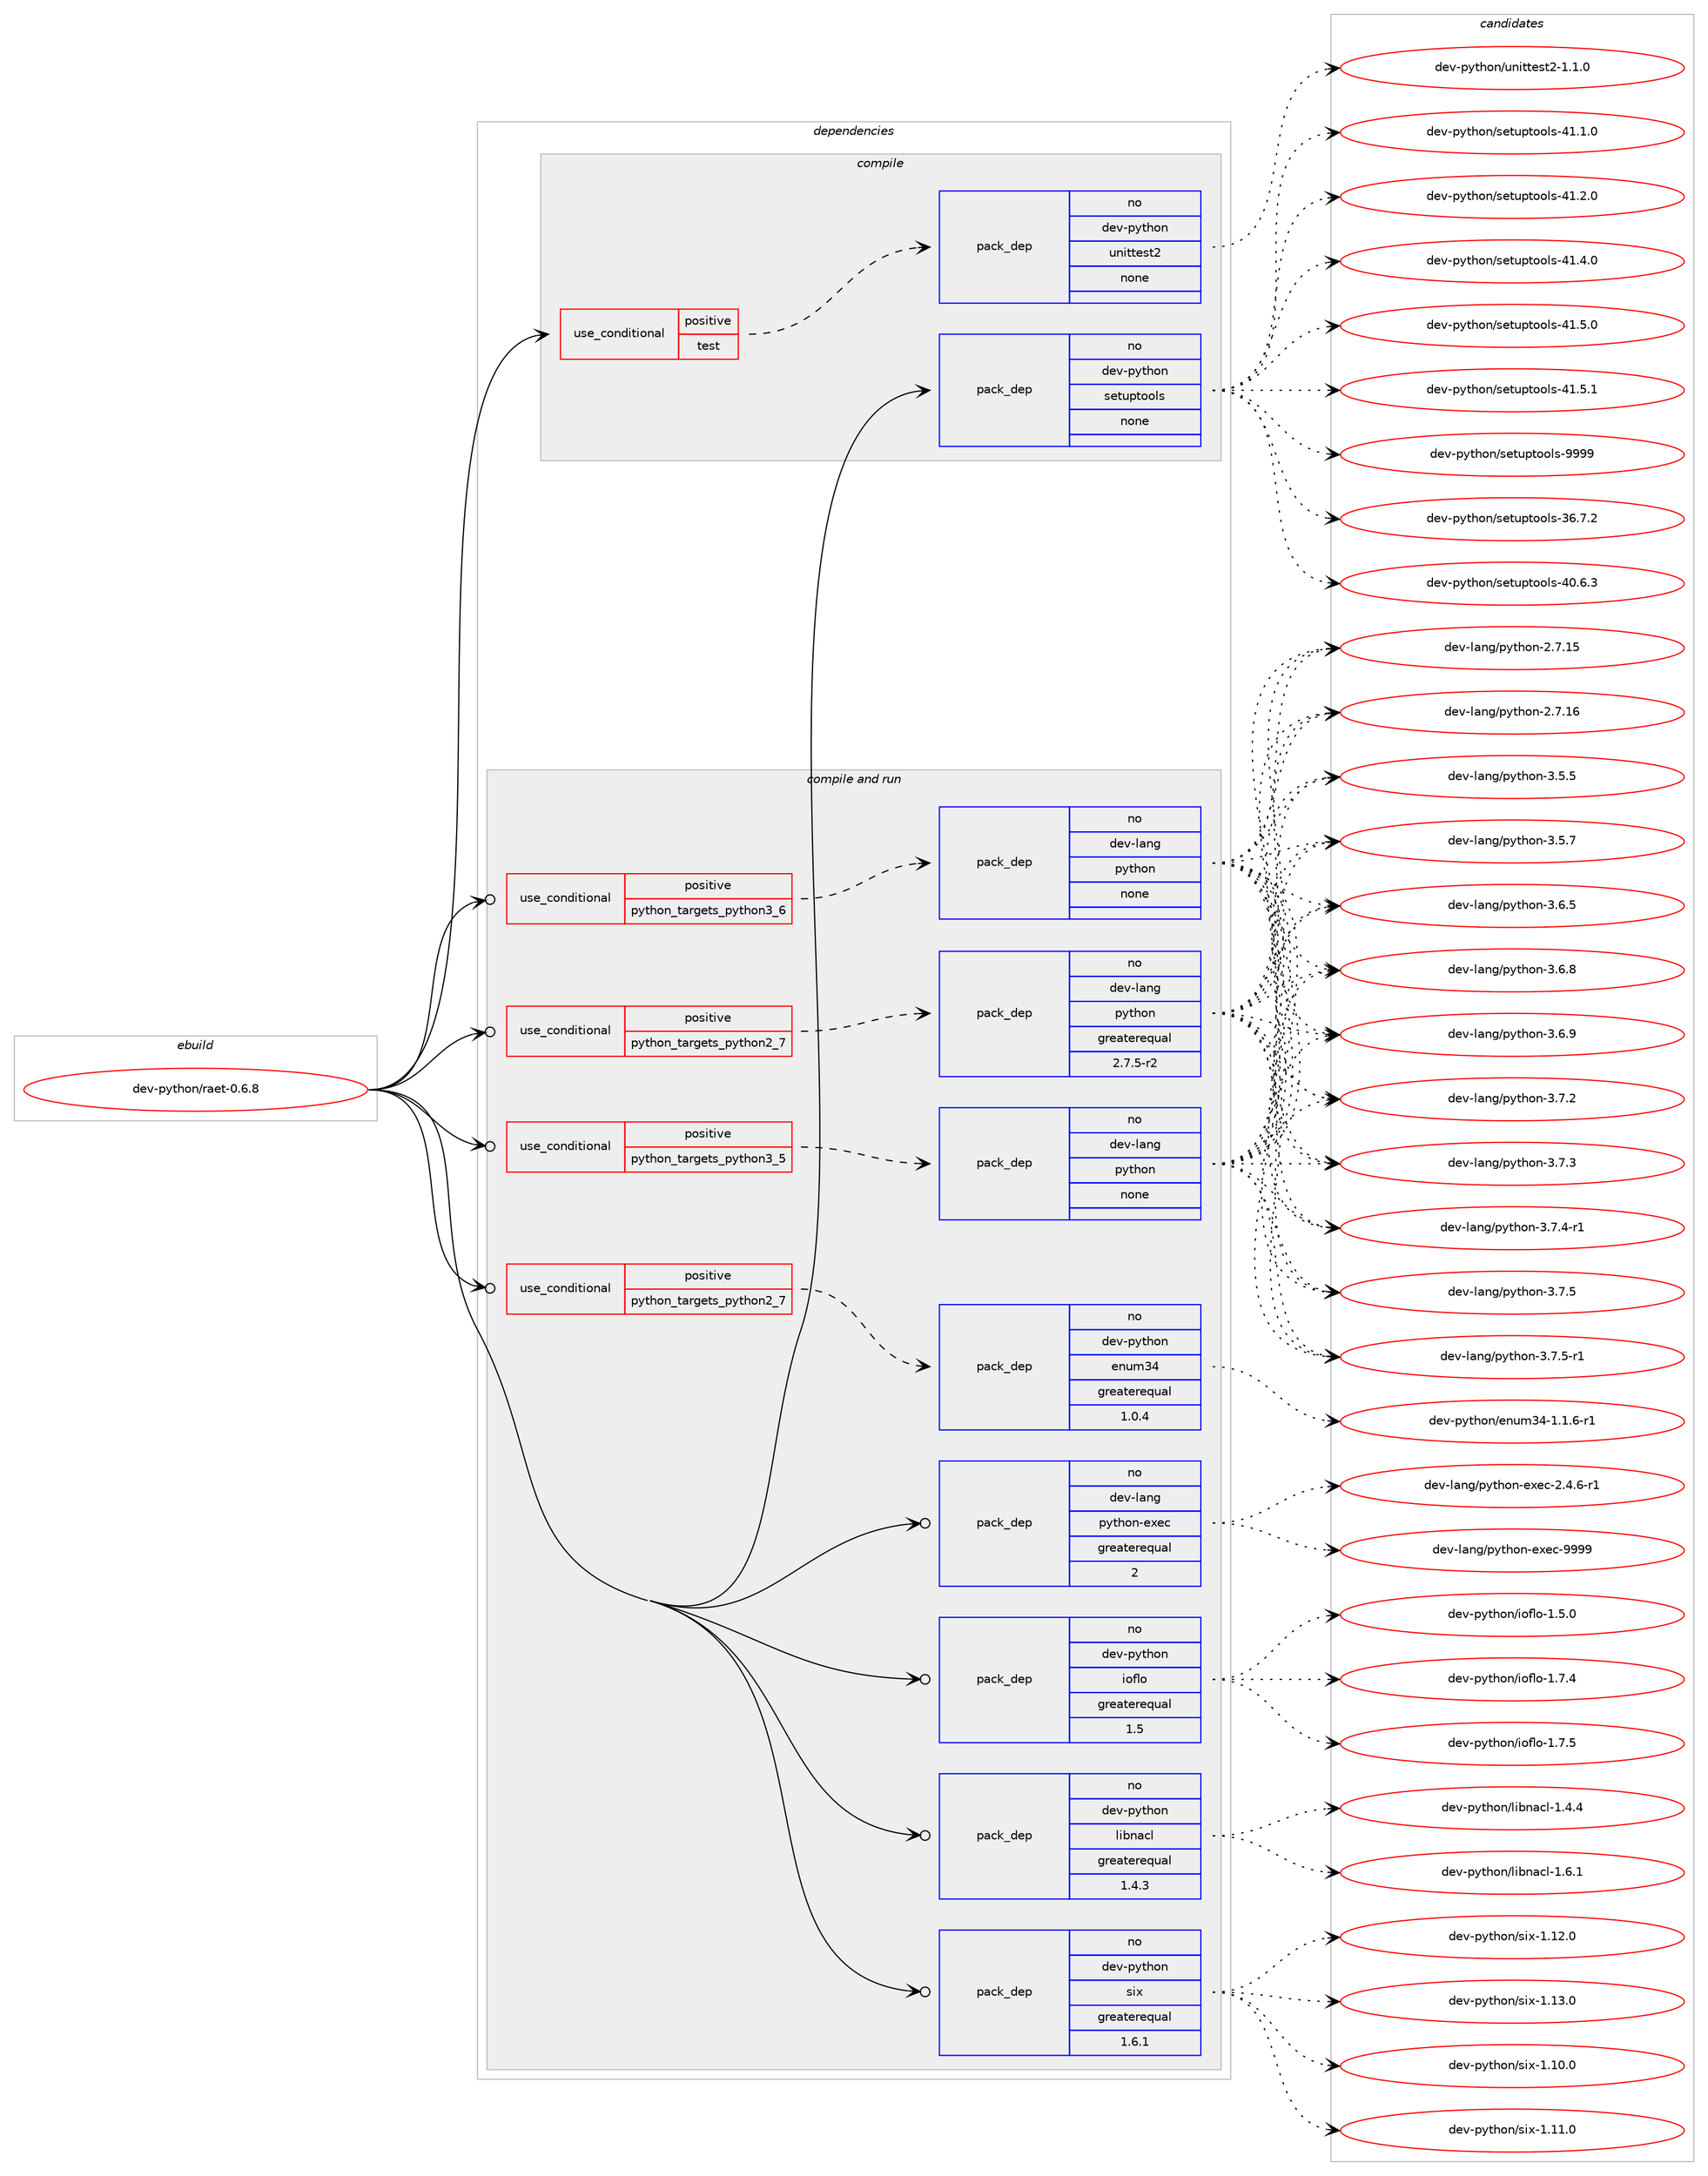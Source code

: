 digraph prolog {

# *************
# Graph options
# *************

newrank=true;
concentrate=true;
compound=true;
graph [rankdir=LR,fontname=Helvetica,fontsize=10,ranksep=1.5];#, ranksep=2.5, nodesep=0.2];
edge  [arrowhead=vee];
node  [fontname=Helvetica,fontsize=10];

# **********
# The ebuild
# **********

subgraph cluster_leftcol {
color=gray;
rank=same;
label=<<i>ebuild</i>>;
id [label="dev-python/raet-0.6.8", color=red, width=4, href="../dev-python/raet-0.6.8.svg"];
}

# ****************
# The dependencies
# ****************

subgraph cluster_midcol {
color=gray;
label=<<i>dependencies</i>>;
subgraph cluster_compile {
fillcolor="#eeeeee";
style=filled;
label=<<i>compile</i>>;
subgraph cond148365 {
dependency634379 [label=<<TABLE BORDER="0" CELLBORDER="1" CELLSPACING="0" CELLPADDING="4"><TR><TD ROWSPAN="3" CELLPADDING="10">use_conditional</TD></TR><TR><TD>positive</TD></TR><TR><TD>test</TD></TR></TABLE>>, shape=none, color=red];
subgraph pack474136 {
dependency634380 [label=<<TABLE BORDER="0" CELLBORDER="1" CELLSPACING="0" CELLPADDING="4" WIDTH="220"><TR><TD ROWSPAN="6" CELLPADDING="30">pack_dep</TD></TR><TR><TD WIDTH="110">no</TD></TR><TR><TD>dev-python</TD></TR><TR><TD>unittest2</TD></TR><TR><TD>none</TD></TR><TR><TD></TD></TR></TABLE>>, shape=none, color=blue];
}
dependency634379:e -> dependency634380:w [weight=20,style="dashed",arrowhead="vee"];
}
id:e -> dependency634379:w [weight=20,style="solid",arrowhead="vee"];
subgraph pack474137 {
dependency634381 [label=<<TABLE BORDER="0" CELLBORDER="1" CELLSPACING="0" CELLPADDING="4" WIDTH="220"><TR><TD ROWSPAN="6" CELLPADDING="30">pack_dep</TD></TR><TR><TD WIDTH="110">no</TD></TR><TR><TD>dev-python</TD></TR><TR><TD>setuptools</TD></TR><TR><TD>none</TD></TR><TR><TD></TD></TR></TABLE>>, shape=none, color=blue];
}
id:e -> dependency634381:w [weight=20,style="solid",arrowhead="vee"];
}
subgraph cluster_compileandrun {
fillcolor="#eeeeee";
style=filled;
label=<<i>compile and run</i>>;
subgraph cond148366 {
dependency634382 [label=<<TABLE BORDER="0" CELLBORDER="1" CELLSPACING="0" CELLPADDING="4"><TR><TD ROWSPAN="3" CELLPADDING="10">use_conditional</TD></TR><TR><TD>positive</TD></TR><TR><TD>python_targets_python2_7</TD></TR></TABLE>>, shape=none, color=red];
subgraph pack474138 {
dependency634383 [label=<<TABLE BORDER="0" CELLBORDER="1" CELLSPACING="0" CELLPADDING="4" WIDTH="220"><TR><TD ROWSPAN="6" CELLPADDING="30">pack_dep</TD></TR><TR><TD WIDTH="110">no</TD></TR><TR><TD>dev-lang</TD></TR><TR><TD>python</TD></TR><TR><TD>greaterequal</TD></TR><TR><TD>2.7.5-r2</TD></TR></TABLE>>, shape=none, color=blue];
}
dependency634382:e -> dependency634383:w [weight=20,style="dashed",arrowhead="vee"];
}
id:e -> dependency634382:w [weight=20,style="solid",arrowhead="odotvee"];
subgraph cond148367 {
dependency634384 [label=<<TABLE BORDER="0" CELLBORDER="1" CELLSPACING="0" CELLPADDING="4"><TR><TD ROWSPAN="3" CELLPADDING="10">use_conditional</TD></TR><TR><TD>positive</TD></TR><TR><TD>python_targets_python2_7</TD></TR></TABLE>>, shape=none, color=red];
subgraph pack474139 {
dependency634385 [label=<<TABLE BORDER="0" CELLBORDER="1" CELLSPACING="0" CELLPADDING="4" WIDTH="220"><TR><TD ROWSPAN="6" CELLPADDING="30">pack_dep</TD></TR><TR><TD WIDTH="110">no</TD></TR><TR><TD>dev-python</TD></TR><TR><TD>enum34</TD></TR><TR><TD>greaterequal</TD></TR><TR><TD>1.0.4</TD></TR></TABLE>>, shape=none, color=blue];
}
dependency634384:e -> dependency634385:w [weight=20,style="dashed",arrowhead="vee"];
}
id:e -> dependency634384:w [weight=20,style="solid",arrowhead="odotvee"];
subgraph cond148368 {
dependency634386 [label=<<TABLE BORDER="0" CELLBORDER="1" CELLSPACING="0" CELLPADDING="4"><TR><TD ROWSPAN="3" CELLPADDING="10">use_conditional</TD></TR><TR><TD>positive</TD></TR><TR><TD>python_targets_python3_5</TD></TR></TABLE>>, shape=none, color=red];
subgraph pack474140 {
dependency634387 [label=<<TABLE BORDER="0" CELLBORDER="1" CELLSPACING="0" CELLPADDING="4" WIDTH="220"><TR><TD ROWSPAN="6" CELLPADDING="30">pack_dep</TD></TR><TR><TD WIDTH="110">no</TD></TR><TR><TD>dev-lang</TD></TR><TR><TD>python</TD></TR><TR><TD>none</TD></TR><TR><TD></TD></TR></TABLE>>, shape=none, color=blue];
}
dependency634386:e -> dependency634387:w [weight=20,style="dashed",arrowhead="vee"];
}
id:e -> dependency634386:w [weight=20,style="solid",arrowhead="odotvee"];
subgraph cond148369 {
dependency634388 [label=<<TABLE BORDER="0" CELLBORDER="1" CELLSPACING="0" CELLPADDING="4"><TR><TD ROWSPAN="3" CELLPADDING="10">use_conditional</TD></TR><TR><TD>positive</TD></TR><TR><TD>python_targets_python3_6</TD></TR></TABLE>>, shape=none, color=red];
subgraph pack474141 {
dependency634389 [label=<<TABLE BORDER="0" CELLBORDER="1" CELLSPACING="0" CELLPADDING="4" WIDTH="220"><TR><TD ROWSPAN="6" CELLPADDING="30">pack_dep</TD></TR><TR><TD WIDTH="110">no</TD></TR><TR><TD>dev-lang</TD></TR><TR><TD>python</TD></TR><TR><TD>none</TD></TR><TR><TD></TD></TR></TABLE>>, shape=none, color=blue];
}
dependency634388:e -> dependency634389:w [weight=20,style="dashed",arrowhead="vee"];
}
id:e -> dependency634388:w [weight=20,style="solid",arrowhead="odotvee"];
subgraph pack474142 {
dependency634390 [label=<<TABLE BORDER="0" CELLBORDER="1" CELLSPACING="0" CELLPADDING="4" WIDTH="220"><TR><TD ROWSPAN="6" CELLPADDING="30">pack_dep</TD></TR><TR><TD WIDTH="110">no</TD></TR><TR><TD>dev-lang</TD></TR><TR><TD>python-exec</TD></TR><TR><TD>greaterequal</TD></TR><TR><TD>2</TD></TR></TABLE>>, shape=none, color=blue];
}
id:e -> dependency634390:w [weight=20,style="solid",arrowhead="odotvee"];
subgraph pack474143 {
dependency634391 [label=<<TABLE BORDER="0" CELLBORDER="1" CELLSPACING="0" CELLPADDING="4" WIDTH="220"><TR><TD ROWSPAN="6" CELLPADDING="30">pack_dep</TD></TR><TR><TD WIDTH="110">no</TD></TR><TR><TD>dev-python</TD></TR><TR><TD>ioflo</TD></TR><TR><TD>greaterequal</TD></TR><TR><TD>1.5</TD></TR></TABLE>>, shape=none, color=blue];
}
id:e -> dependency634391:w [weight=20,style="solid",arrowhead="odotvee"];
subgraph pack474144 {
dependency634392 [label=<<TABLE BORDER="0" CELLBORDER="1" CELLSPACING="0" CELLPADDING="4" WIDTH="220"><TR><TD ROWSPAN="6" CELLPADDING="30">pack_dep</TD></TR><TR><TD WIDTH="110">no</TD></TR><TR><TD>dev-python</TD></TR><TR><TD>libnacl</TD></TR><TR><TD>greaterequal</TD></TR><TR><TD>1.4.3</TD></TR></TABLE>>, shape=none, color=blue];
}
id:e -> dependency634392:w [weight=20,style="solid",arrowhead="odotvee"];
subgraph pack474145 {
dependency634393 [label=<<TABLE BORDER="0" CELLBORDER="1" CELLSPACING="0" CELLPADDING="4" WIDTH="220"><TR><TD ROWSPAN="6" CELLPADDING="30">pack_dep</TD></TR><TR><TD WIDTH="110">no</TD></TR><TR><TD>dev-python</TD></TR><TR><TD>six</TD></TR><TR><TD>greaterequal</TD></TR><TR><TD>1.6.1</TD></TR></TABLE>>, shape=none, color=blue];
}
id:e -> dependency634393:w [weight=20,style="solid",arrowhead="odotvee"];
}
subgraph cluster_run {
fillcolor="#eeeeee";
style=filled;
label=<<i>run</i>>;
}
}

# **************
# The candidates
# **************

subgraph cluster_choices {
rank=same;
color=gray;
label=<<i>candidates</i>>;

subgraph choice474136 {
color=black;
nodesep=1;
choice100101118451121211161041111104711711010511611610111511650454946494648 [label="dev-python/unittest2-1.1.0", color=red, width=4,href="../dev-python/unittest2-1.1.0.svg"];
dependency634380:e -> choice100101118451121211161041111104711711010511611610111511650454946494648:w [style=dotted,weight="100"];
}
subgraph choice474137 {
color=black;
nodesep=1;
choice100101118451121211161041111104711510111611711211611111110811545515446554650 [label="dev-python/setuptools-36.7.2", color=red, width=4,href="../dev-python/setuptools-36.7.2.svg"];
choice100101118451121211161041111104711510111611711211611111110811545524846544651 [label="dev-python/setuptools-40.6.3", color=red, width=4,href="../dev-python/setuptools-40.6.3.svg"];
choice100101118451121211161041111104711510111611711211611111110811545524946494648 [label="dev-python/setuptools-41.1.0", color=red, width=4,href="../dev-python/setuptools-41.1.0.svg"];
choice100101118451121211161041111104711510111611711211611111110811545524946504648 [label="dev-python/setuptools-41.2.0", color=red, width=4,href="../dev-python/setuptools-41.2.0.svg"];
choice100101118451121211161041111104711510111611711211611111110811545524946524648 [label="dev-python/setuptools-41.4.0", color=red, width=4,href="../dev-python/setuptools-41.4.0.svg"];
choice100101118451121211161041111104711510111611711211611111110811545524946534648 [label="dev-python/setuptools-41.5.0", color=red, width=4,href="../dev-python/setuptools-41.5.0.svg"];
choice100101118451121211161041111104711510111611711211611111110811545524946534649 [label="dev-python/setuptools-41.5.1", color=red, width=4,href="../dev-python/setuptools-41.5.1.svg"];
choice10010111845112121116104111110471151011161171121161111111081154557575757 [label="dev-python/setuptools-9999", color=red, width=4,href="../dev-python/setuptools-9999.svg"];
dependency634381:e -> choice100101118451121211161041111104711510111611711211611111110811545515446554650:w [style=dotted,weight="100"];
dependency634381:e -> choice100101118451121211161041111104711510111611711211611111110811545524846544651:w [style=dotted,weight="100"];
dependency634381:e -> choice100101118451121211161041111104711510111611711211611111110811545524946494648:w [style=dotted,weight="100"];
dependency634381:e -> choice100101118451121211161041111104711510111611711211611111110811545524946504648:w [style=dotted,weight="100"];
dependency634381:e -> choice100101118451121211161041111104711510111611711211611111110811545524946524648:w [style=dotted,weight="100"];
dependency634381:e -> choice100101118451121211161041111104711510111611711211611111110811545524946534648:w [style=dotted,weight="100"];
dependency634381:e -> choice100101118451121211161041111104711510111611711211611111110811545524946534649:w [style=dotted,weight="100"];
dependency634381:e -> choice10010111845112121116104111110471151011161171121161111111081154557575757:w [style=dotted,weight="100"];
}
subgraph choice474138 {
color=black;
nodesep=1;
choice10010111845108971101034711212111610411111045504655464953 [label="dev-lang/python-2.7.15", color=red, width=4,href="../dev-lang/python-2.7.15.svg"];
choice10010111845108971101034711212111610411111045504655464954 [label="dev-lang/python-2.7.16", color=red, width=4,href="../dev-lang/python-2.7.16.svg"];
choice100101118451089711010347112121116104111110455146534653 [label="dev-lang/python-3.5.5", color=red, width=4,href="../dev-lang/python-3.5.5.svg"];
choice100101118451089711010347112121116104111110455146534655 [label="dev-lang/python-3.5.7", color=red, width=4,href="../dev-lang/python-3.5.7.svg"];
choice100101118451089711010347112121116104111110455146544653 [label="dev-lang/python-3.6.5", color=red, width=4,href="../dev-lang/python-3.6.5.svg"];
choice100101118451089711010347112121116104111110455146544656 [label="dev-lang/python-3.6.8", color=red, width=4,href="../dev-lang/python-3.6.8.svg"];
choice100101118451089711010347112121116104111110455146544657 [label="dev-lang/python-3.6.9", color=red, width=4,href="../dev-lang/python-3.6.9.svg"];
choice100101118451089711010347112121116104111110455146554650 [label="dev-lang/python-3.7.2", color=red, width=4,href="../dev-lang/python-3.7.2.svg"];
choice100101118451089711010347112121116104111110455146554651 [label="dev-lang/python-3.7.3", color=red, width=4,href="../dev-lang/python-3.7.3.svg"];
choice1001011184510897110103471121211161041111104551465546524511449 [label="dev-lang/python-3.7.4-r1", color=red, width=4,href="../dev-lang/python-3.7.4-r1.svg"];
choice100101118451089711010347112121116104111110455146554653 [label="dev-lang/python-3.7.5", color=red, width=4,href="../dev-lang/python-3.7.5.svg"];
choice1001011184510897110103471121211161041111104551465546534511449 [label="dev-lang/python-3.7.5-r1", color=red, width=4,href="../dev-lang/python-3.7.5-r1.svg"];
dependency634383:e -> choice10010111845108971101034711212111610411111045504655464953:w [style=dotted,weight="100"];
dependency634383:e -> choice10010111845108971101034711212111610411111045504655464954:w [style=dotted,weight="100"];
dependency634383:e -> choice100101118451089711010347112121116104111110455146534653:w [style=dotted,weight="100"];
dependency634383:e -> choice100101118451089711010347112121116104111110455146534655:w [style=dotted,weight="100"];
dependency634383:e -> choice100101118451089711010347112121116104111110455146544653:w [style=dotted,weight="100"];
dependency634383:e -> choice100101118451089711010347112121116104111110455146544656:w [style=dotted,weight="100"];
dependency634383:e -> choice100101118451089711010347112121116104111110455146544657:w [style=dotted,weight="100"];
dependency634383:e -> choice100101118451089711010347112121116104111110455146554650:w [style=dotted,weight="100"];
dependency634383:e -> choice100101118451089711010347112121116104111110455146554651:w [style=dotted,weight="100"];
dependency634383:e -> choice1001011184510897110103471121211161041111104551465546524511449:w [style=dotted,weight="100"];
dependency634383:e -> choice100101118451089711010347112121116104111110455146554653:w [style=dotted,weight="100"];
dependency634383:e -> choice1001011184510897110103471121211161041111104551465546534511449:w [style=dotted,weight="100"];
}
subgraph choice474139 {
color=black;
nodesep=1;
choice100101118451121211161041111104710111011710951524549464946544511449 [label="dev-python/enum34-1.1.6-r1", color=red, width=4,href="../dev-python/enum34-1.1.6-r1.svg"];
dependency634385:e -> choice100101118451121211161041111104710111011710951524549464946544511449:w [style=dotted,weight="100"];
}
subgraph choice474140 {
color=black;
nodesep=1;
choice10010111845108971101034711212111610411111045504655464953 [label="dev-lang/python-2.7.15", color=red, width=4,href="../dev-lang/python-2.7.15.svg"];
choice10010111845108971101034711212111610411111045504655464954 [label="dev-lang/python-2.7.16", color=red, width=4,href="../dev-lang/python-2.7.16.svg"];
choice100101118451089711010347112121116104111110455146534653 [label="dev-lang/python-3.5.5", color=red, width=4,href="../dev-lang/python-3.5.5.svg"];
choice100101118451089711010347112121116104111110455146534655 [label="dev-lang/python-3.5.7", color=red, width=4,href="../dev-lang/python-3.5.7.svg"];
choice100101118451089711010347112121116104111110455146544653 [label="dev-lang/python-3.6.5", color=red, width=4,href="../dev-lang/python-3.6.5.svg"];
choice100101118451089711010347112121116104111110455146544656 [label="dev-lang/python-3.6.8", color=red, width=4,href="../dev-lang/python-3.6.8.svg"];
choice100101118451089711010347112121116104111110455146544657 [label="dev-lang/python-3.6.9", color=red, width=4,href="../dev-lang/python-3.6.9.svg"];
choice100101118451089711010347112121116104111110455146554650 [label="dev-lang/python-3.7.2", color=red, width=4,href="../dev-lang/python-3.7.2.svg"];
choice100101118451089711010347112121116104111110455146554651 [label="dev-lang/python-3.7.3", color=red, width=4,href="../dev-lang/python-3.7.3.svg"];
choice1001011184510897110103471121211161041111104551465546524511449 [label="dev-lang/python-3.7.4-r1", color=red, width=4,href="../dev-lang/python-3.7.4-r1.svg"];
choice100101118451089711010347112121116104111110455146554653 [label="dev-lang/python-3.7.5", color=red, width=4,href="../dev-lang/python-3.7.5.svg"];
choice1001011184510897110103471121211161041111104551465546534511449 [label="dev-lang/python-3.7.5-r1", color=red, width=4,href="../dev-lang/python-3.7.5-r1.svg"];
dependency634387:e -> choice10010111845108971101034711212111610411111045504655464953:w [style=dotted,weight="100"];
dependency634387:e -> choice10010111845108971101034711212111610411111045504655464954:w [style=dotted,weight="100"];
dependency634387:e -> choice100101118451089711010347112121116104111110455146534653:w [style=dotted,weight="100"];
dependency634387:e -> choice100101118451089711010347112121116104111110455146534655:w [style=dotted,weight="100"];
dependency634387:e -> choice100101118451089711010347112121116104111110455146544653:w [style=dotted,weight="100"];
dependency634387:e -> choice100101118451089711010347112121116104111110455146544656:w [style=dotted,weight="100"];
dependency634387:e -> choice100101118451089711010347112121116104111110455146544657:w [style=dotted,weight="100"];
dependency634387:e -> choice100101118451089711010347112121116104111110455146554650:w [style=dotted,weight="100"];
dependency634387:e -> choice100101118451089711010347112121116104111110455146554651:w [style=dotted,weight="100"];
dependency634387:e -> choice1001011184510897110103471121211161041111104551465546524511449:w [style=dotted,weight="100"];
dependency634387:e -> choice100101118451089711010347112121116104111110455146554653:w [style=dotted,weight="100"];
dependency634387:e -> choice1001011184510897110103471121211161041111104551465546534511449:w [style=dotted,weight="100"];
}
subgraph choice474141 {
color=black;
nodesep=1;
choice10010111845108971101034711212111610411111045504655464953 [label="dev-lang/python-2.7.15", color=red, width=4,href="../dev-lang/python-2.7.15.svg"];
choice10010111845108971101034711212111610411111045504655464954 [label="dev-lang/python-2.7.16", color=red, width=4,href="../dev-lang/python-2.7.16.svg"];
choice100101118451089711010347112121116104111110455146534653 [label="dev-lang/python-3.5.5", color=red, width=4,href="../dev-lang/python-3.5.5.svg"];
choice100101118451089711010347112121116104111110455146534655 [label="dev-lang/python-3.5.7", color=red, width=4,href="../dev-lang/python-3.5.7.svg"];
choice100101118451089711010347112121116104111110455146544653 [label="dev-lang/python-3.6.5", color=red, width=4,href="../dev-lang/python-3.6.5.svg"];
choice100101118451089711010347112121116104111110455146544656 [label="dev-lang/python-3.6.8", color=red, width=4,href="../dev-lang/python-3.6.8.svg"];
choice100101118451089711010347112121116104111110455146544657 [label="dev-lang/python-3.6.9", color=red, width=4,href="../dev-lang/python-3.6.9.svg"];
choice100101118451089711010347112121116104111110455146554650 [label="dev-lang/python-3.7.2", color=red, width=4,href="../dev-lang/python-3.7.2.svg"];
choice100101118451089711010347112121116104111110455146554651 [label="dev-lang/python-3.7.3", color=red, width=4,href="../dev-lang/python-3.7.3.svg"];
choice1001011184510897110103471121211161041111104551465546524511449 [label="dev-lang/python-3.7.4-r1", color=red, width=4,href="../dev-lang/python-3.7.4-r1.svg"];
choice100101118451089711010347112121116104111110455146554653 [label="dev-lang/python-3.7.5", color=red, width=4,href="../dev-lang/python-3.7.5.svg"];
choice1001011184510897110103471121211161041111104551465546534511449 [label="dev-lang/python-3.7.5-r1", color=red, width=4,href="../dev-lang/python-3.7.5-r1.svg"];
dependency634389:e -> choice10010111845108971101034711212111610411111045504655464953:w [style=dotted,weight="100"];
dependency634389:e -> choice10010111845108971101034711212111610411111045504655464954:w [style=dotted,weight="100"];
dependency634389:e -> choice100101118451089711010347112121116104111110455146534653:w [style=dotted,weight="100"];
dependency634389:e -> choice100101118451089711010347112121116104111110455146534655:w [style=dotted,weight="100"];
dependency634389:e -> choice100101118451089711010347112121116104111110455146544653:w [style=dotted,weight="100"];
dependency634389:e -> choice100101118451089711010347112121116104111110455146544656:w [style=dotted,weight="100"];
dependency634389:e -> choice100101118451089711010347112121116104111110455146544657:w [style=dotted,weight="100"];
dependency634389:e -> choice100101118451089711010347112121116104111110455146554650:w [style=dotted,weight="100"];
dependency634389:e -> choice100101118451089711010347112121116104111110455146554651:w [style=dotted,weight="100"];
dependency634389:e -> choice1001011184510897110103471121211161041111104551465546524511449:w [style=dotted,weight="100"];
dependency634389:e -> choice100101118451089711010347112121116104111110455146554653:w [style=dotted,weight="100"];
dependency634389:e -> choice1001011184510897110103471121211161041111104551465546534511449:w [style=dotted,weight="100"];
}
subgraph choice474142 {
color=black;
nodesep=1;
choice10010111845108971101034711212111610411111045101120101994550465246544511449 [label="dev-lang/python-exec-2.4.6-r1", color=red, width=4,href="../dev-lang/python-exec-2.4.6-r1.svg"];
choice10010111845108971101034711212111610411111045101120101994557575757 [label="dev-lang/python-exec-9999", color=red, width=4,href="../dev-lang/python-exec-9999.svg"];
dependency634390:e -> choice10010111845108971101034711212111610411111045101120101994550465246544511449:w [style=dotted,weight="100"];
dependency634390:e -> choice10010111845108971101034711212111610411111045101120101994557575757:w [style=dotted,weight="100"];
}
subgraph choice474143 {
color=black;
nodesep=1;
choice1001011184511212111610411111047105111102108111454946534648 [label="dev-python/ioflo-1.5.0", color=red, width=4,href="../dev-python/ioflo-1.5.0.svg"];
choice1001011184511212111610411111047105111102108111454946554652 [label="dev-python/ioflo-1.7.4", color=red, width=4,href="../dev-python/ioflo-1.7.4.svg"];
choice1001011184511212111610411111047105111102108111454946554653 [label="dev-python/ioflo-1.7.5", color=red, width=4,href="../dev-python/ioflo-1.7.5.svg"];
dependency634391:e -> choice1001011184511212111610411111047105111102108111454946534648:w [style=dotted,weight="100"];
dependency634391:e -> choice1001011184511212111610411111047105111102108111454946554652:w [style=dotted,weight="100"];
dependency634391:e -> choice1001011184511212111610411111047105111102108111454946554653:w [style=dotted,weight="100"];
}
subgraph choice474144 {
color=black;
nodesep=1;
choice1001011184511212111610411111047108105981109799108454946524652 [label="dev-python/libnacl-1.4.4", color=red, width=4,href="../dev-python/libnacl-1.4.4.svg"];
choice1001011184511212111610411111047108105981109799108454946544649 [label="dev-python/libnacl-1.6.1", color=red, width=4,href="../dev-python/libnacl-1.6.1.svg"];
dependency634392:e -> choice1001011184511212111610411111047108105981109799108454946524652:w [style=dotted,weight="100"];
dependency634392:e -> choice1001011184511212111610411111047108105981109799108454946544649:w [style=dotted,weight="100"];
}
subgraph choice474145 {
color=black;
nodesep=1;
choice100101118451121211161041111104711510512045494649484648 [label="dev-python/six-1.10.0", color=red, width=4,href="../dev-python/six-1.10.0.svg"];
choice100101118451121211161041111104711510512045494649494648 [label="dev-python/six-1.11.0", color=red, width=4,href="../dev-python/six-1.11.0.svg"];
choice100101118451121211161041111104711510512045494649504648 [label="dev-python/six-1.12.0", color=red, width=4,href="../dev-python/six-1.12.0.svg"];
choice100101118451121211161041111104711510512045494649514648 [label="dev-python/six-1.13.0", color=red, width=4,href="../dev-python/six-1.13.0.svg"];
dependency634393:e -> choice100101118451121211161041111104711510512045494649484648:w [style=dotted,weight="100"];
dependency634393:e -> choice100101118451121211161041111104711510512045494649494648:w [style=dotted,weight="100"];
dependency634393:e -> choice100101118451121211161041111104711510512045494649504648:w [style=dotted,weight="100"];
dependency634393:e -> choice100101118451121211161041111104711510512045494649514648:w [style=dotted,weight="100"];
}
}

}
